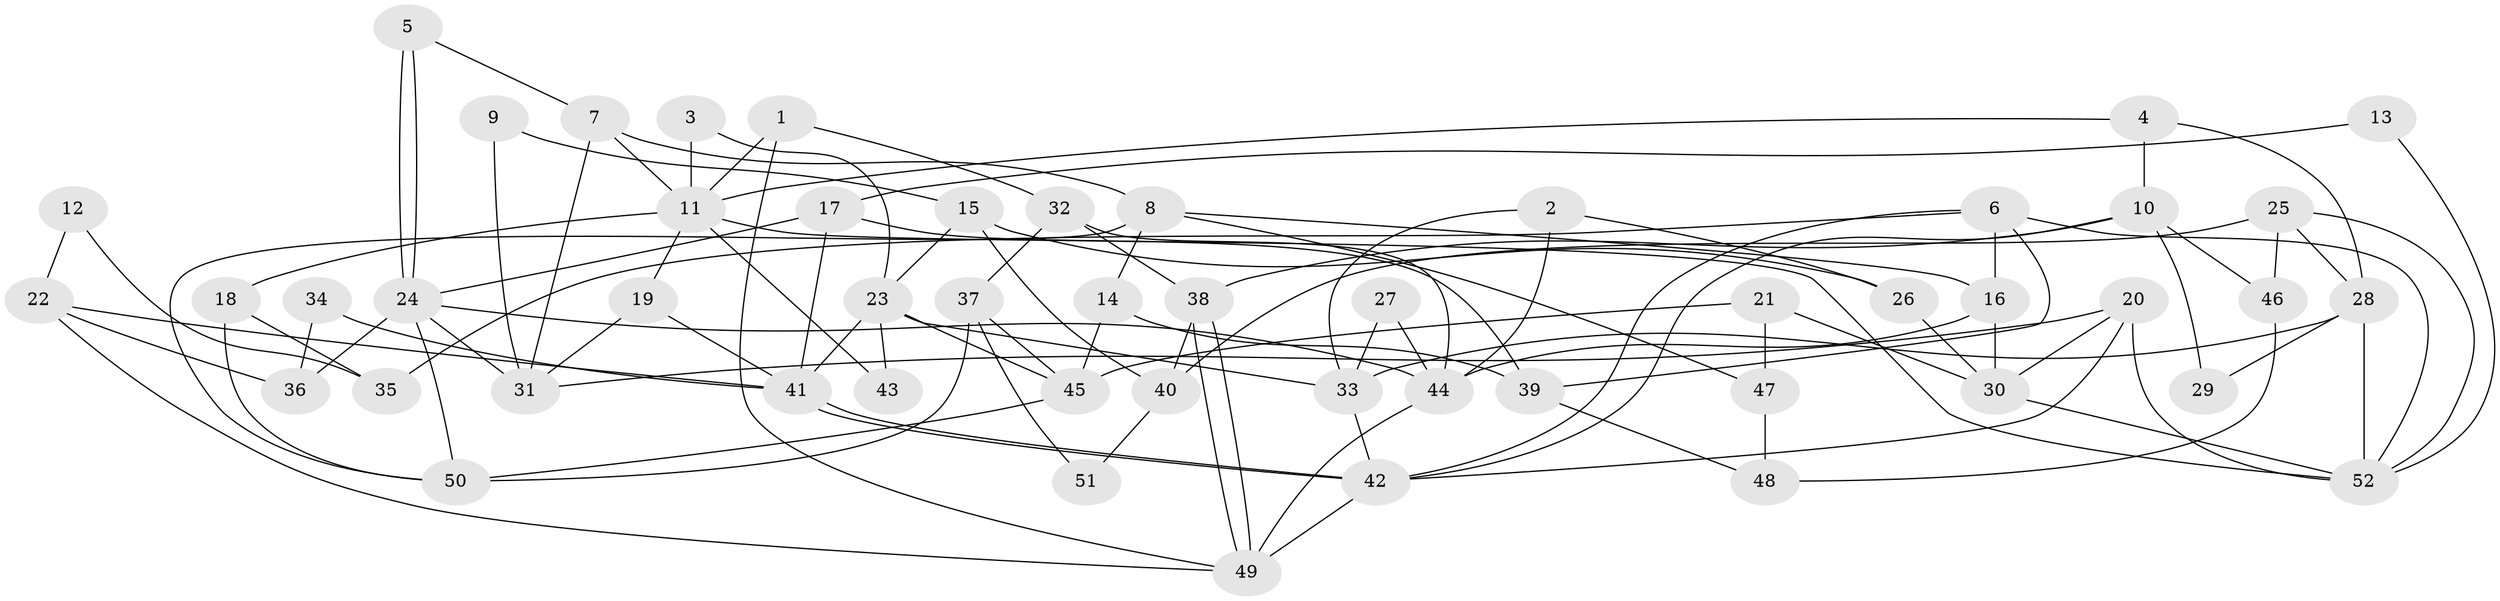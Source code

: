 // coarse degree distribution, {9: 0.1, 3: 0.13333333333333333, 2: 0.13333333333333333, 6: 0.26666666666666666, 7: 0.1, 4: 0.16666666666666666, 5: 0.06666666666666667, 8: 0.03333333333333333}
// Generated by graph-tools (version 1.1) at 2025/41/03/06/25 10:41:52]
// undirected, 52 vertices, 104 edges
graph export_dot {
graph [start="1"]
  node [color=gray90,style=filled];
  1;
  2;
  3;
  4;
  5;
  6;
  7;
  8;
  9;
  10;
  11;
  12;
  13;
  14;
  15;
  16;
  17;
  18;
  19;
  20;
  21;
  22;
  23;
  24;
  25;
  26;
  27;
  28;
  29;
  30;
  31;
  32;
  33;
  34;
  35;
  36;
  37;
  38;
  39;
  40;
  41;
  42;
  43;
  44;
  45;
  46;
  47;
  48;
  49;
  50;
  51;
  52;
  1 -- 11;
  1 -- 49;
  1 -- 32;
  2 -- 44;
  2 -- 33;
  2 -- 26;
  3 -- 11;
  3 -- 23;
  4 -- 11;
  4 -- 28;
  4 -- 10;
  5 -- 7;
  5 -- 24;
  5 -- 24;
  6 -- 42;
  6 -- 52;
  6 -- 16;
  6 -- 35;
  6 -- 39;
  7 -- 8;
  7 -- 31;
  7 -- 11;
  8 -- 16;
  8 -- 47;
  8 -- 14;
  8 -- 50;
  9 -- 15;
  9 -- 31;
  10 -- 38;
  10 -- 29;
  10 -- 42;
  10 -- 46;
  11 -- 52;
  11 -- 18;
  11 -- 19;
  11 -- 43;
  12 -- 22;
  12 -- 35;
  13 -- 52;
  13 -- 17;
  14 -- 45;
  14 -- 39;
  15 -- 23;
  15 -- 40;
  15 -- 26;
  16 -- 30;
  16 -- 44;
  17 -- 24;
  17 -- 39;
  17 -- 41;
  18 -- 50;
  18 -- 35;
  19 -- 41;
  19 -- 31;
  20 -- 42;
  20 -- 31;
  20 -- 30;
  20 -- 52;
  21 -- 45;
  21 -- 30;
  21 -- 47;
  22 -- 49;
  22 -- 41;
  22 -- 36;
  23 -- 41;
  23 -- 45;
  23 -- 33;
  23 -- 43;
  24 -- 44;
  24 -- 31;
  24 -- 36;
  24 -- 50;
  25 -- 52;
  25 -- 28;
  25 -- 40;
  25 -- 46;
  26 -- 30;
  27 -- 44;
  27 -- 33;
  28 -- 33;
  28 -- 52;
  28 -- 29;
  30 -- 52;
  32 -- 44;
  32 -- 37;
  32 -- 38;
  33 -- 42;
  34 -- 36;
  34 -- 41;
  37 -- 50;
  37 -- 45;
  37 -- 51;
  38 -- 49;
  38 -- 49;
  38 -- 40;
  39 -- 48;
  40 -- 51;
  41 -- 42;
  41 -- 42;
  42 -- 49;
  44 -- 49;
  45 -- 50;
  46 -- 48;
  47 -- 48;
}
